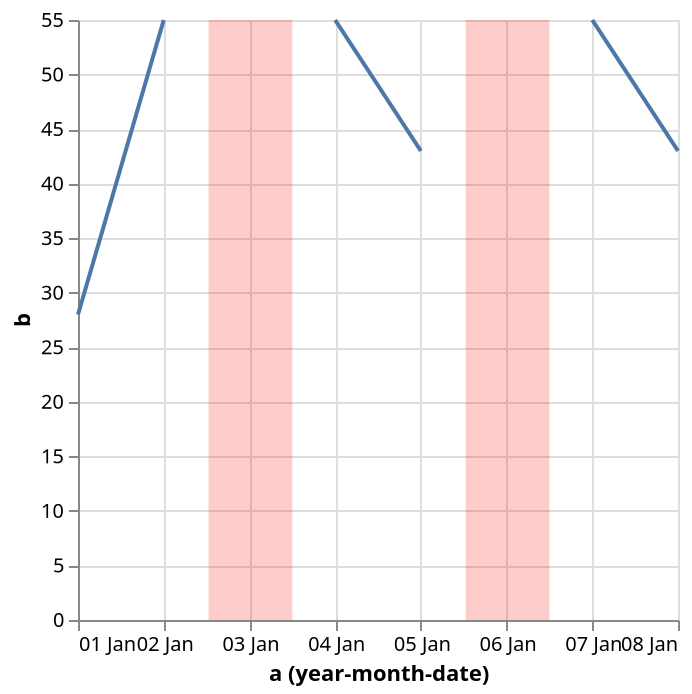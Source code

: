 {
  "$schema": "https://vega.github.io/schema/vega/v6.json",
  "background": "white",
  "padding": 5,
  "width": 300,
  "height": 300,
  "style": "cell",
  "data": [
    {
      "name": "source_0",
      "values": [
        {"a": "Jan 1, 2000", "b": 28},
        {"a": "Jan 2, 2000", "b": 55},
        {"a": "Jan 3, 2000", "b": null},
        {"a": "Jan 4, 2000", "b": 55},
        {"a": "Jan 5, 2000", "b": 43},
        {"a": "Jan 6, 2000", "b": null},
        {"a": "Jan 7, 2000", "b": 55},
        {"a": "Jan 8, 2000", "b": 43}
      ]
    },
    {
      "name": "data_0",
      "source": "source_0",
      "transform": [
        {"type": "formula", "expr": "toDate(datum[\"a\"])", "as": "a"}
      ]
    },
    {
      "name": "data_1",
      "source": "data_0",
      "transform": [
        {
          "field": "a",
          "type": "timeunit",
          "units": ["year", "month", "date"],
          "as": ["yearmonthdate_a", "yearmonthdate_a_end"]
        }
      ]
    },
    {
      "name": "data_2",
      "source": "data_0",
      "transform": [
        {"type": "filter", "expr": "datum.b === null"},
        {
          "field": "a",
          "type": "timeunit",
          "units": ["year", "month", "date"],
          "as": ["yearmonthdate_a", "yearmonthdate_a_end"]
        },
        {
          "type": "formula",
          "expr": "0.5 * timeOffset('date', datum['yearmonthdate_a'], -1) + 0.5 * datum['yearmonthdate_a']",
          "as": "yearmonthdate_a_offsetted_rect_start"
        },
        {
          "type": "formula",
          "expr": "0.5 * datum['yearmonthdate_a'] + 0.5 * datum['yearmonthdate_a_end']",
          "as": "yearmonthdate_a_offsetted_rect_end"
        },
        {
          "type": "filter",
          "expr": "(isDate(datum[\"yearmonthdate_a\"]) || (isValid(datum[\"yearmonthdate_a\"]) && isFinite(+datum[\"yearmonthdate_a\"])))"
        }
      ]
    }
  ],
  "marks": [
    {
      "name": "layer_0_marks",
      "type": "line",
      "style": ["line"],
      "sort": {"field": "x"},
      "from": {"data": "data_1"},
      "encode": {
        "update": {
          "stroke": {"value": "#4c78a8"},
          "description": {
            "signal": "\"a (year-month-date): \" + (timeFormat(datum[\"yearmonthdate_a\"], \"%d %b\")) + \"; b: \" + (format(datum[\"b\"], \"\"))"
          },
          "x": {"scale": "x", "field": "yearmonthdate_a"},
          "y": {"scale": "y", "field": "b"},
          "defined": {
            "signal": "isValid(datum[\"yearmonthdate_a\"]) && isFinite(+datum[\"yearmonthdate_a\"]) && isValid(datum[\"b\"]) && isFinite(+datum[\"b\"])"
          }
        }
      }
    },
    {
      "name": "layer_1_marks",
      "type": "rect",
      "style": ["bar"],
      "from": {"data": "data_2"},
      "encode": {
        "update": {
          "opacity": {"value": 0.2},
          "fill": {"value": "red"},
          "ariaRoleDescription": {"value": "bar"},
          "description": {
            "signal": "\"a (year-month-date): \" + (timeFormat(datum[\"yearmonthdate_a\"], timeUnitSpecifier([\"year\",\"month\",\"date\"], {\"year-month\":\"%b %Y \",\"year-month-date\":\"%b %d, %Y \"})))"
          },
          "x2": {
            "scale": "x",
            "field": "yearmonthdate_a_offsetted_rect_start",
            "offset": {
              "signal": "0.5 + (abs(scale(\"x\", datum[\"yearmonthdate_a_end\"]) - scale(\"x\", datum[\"yearmonthdate_a\"])) < 0.25 ? -0.5 * (0.25 - (abs(scale(\"x\", datum[\"yearmonthdate_a_end\"]) - scale(\"x\", datum[\"yearmonthdate_a\"])))) : 0.5)"
            }
          },
          "x": {
            "scale": "x",
            "field": "yearmonthdate_a_offsetted_rect_end",
            "offset": {
              "signal": "0.5 + (abs(scale(\"x\", datum[\"yearmonthdate_a_end\"]) - scale(\"x\", datum[\"yearmonthdate_a\"])) < 0.25 ? 0.5 * (0.25 - (abs(scale(\"x\", datum[\"yearmonthdate_a_end\"]) - scale(\"x\", datum[\"yearmonthdate_a\"])))) : -0.5)"
            }
          },
          "y": {"value": 0},
          "y2": {"field": {"group": "height"}}
        }
      }
    }
  ],
  "scales": [
    {
      "name": "x",
      "type": "time",
      "domain": {
        "fields": [
          {"data": "data_1", "field": "yearmonthdate_a"},
          {"data": "data_2", "field": "yearmonthdate_a_offsetted_rect_start"},
          {"data": "data_2", "field": "yearmonthdate_a_offsetted_rect_end"}
        ]
      },
      "range": [0, {"signal": "width"}]
    },
    {
      "name": "y",
      "type": "linear",
      "domain": {"data": "data_1", "field": "b"},
      "range": [{"signal": "height"}, 0],
      "nice": true,
      "zero": true
    }
  ],
  "axes": [
    {
      "scale": "x",
      "orient": "bottom",
      "gridScale": "y",
      "grid": true,
      "tickCount": {"signal": "ceil(width/40)"},
      "tickMinStep": {
        "signal": "datetime(2001, 0, 2, 0, 0, 0, 0) - datetime(2001, 0, 1, 0, 0, 0, 0)"
      },
      "domain": false,
      "labels": false,
      "aria": false,
      "maxExtent": 0,
      "minExtent": 0,
      "ticks": false,
      "zindex": 0
    },
    {
      "scale": "y",
      "orient": "left",
      "gridScale": "x",
      "grid": true,
      "tickCount": {"signal": "ceil(height/40)"},
      "domain": false,
      "labels": false,
      "aria": false,
      "maxExtent": 0,
      "minExtent": 0,
      "ticks": false,
      "zindex": 0
    },
    {
      "scale": "x",
      "orient": "bottom",
      "grid": false,
      "title": "a (year-month-date)",
      "format": "%d %b",
      "labelFlush": true,
      "labelOverlap": true,
      "tickCount": {"signal": "ceil(width/40)"},
      "tickMinStep": {
        "signal": "datetime(2001, 0, 2, 0, 0, 0, 0) - datetime(2001, 0, 1, 0, 0, 0, 0)"
      },
      "zindex": 0
    },
    {
      "scale": "y",
      "orient": "left",
      "grid": false,
      "title": "b",
      "labelOverlap": true,
      "tickCount": {"signal": "ceil(height/40)"},
      "zindex": 0
    }
  ]
}
